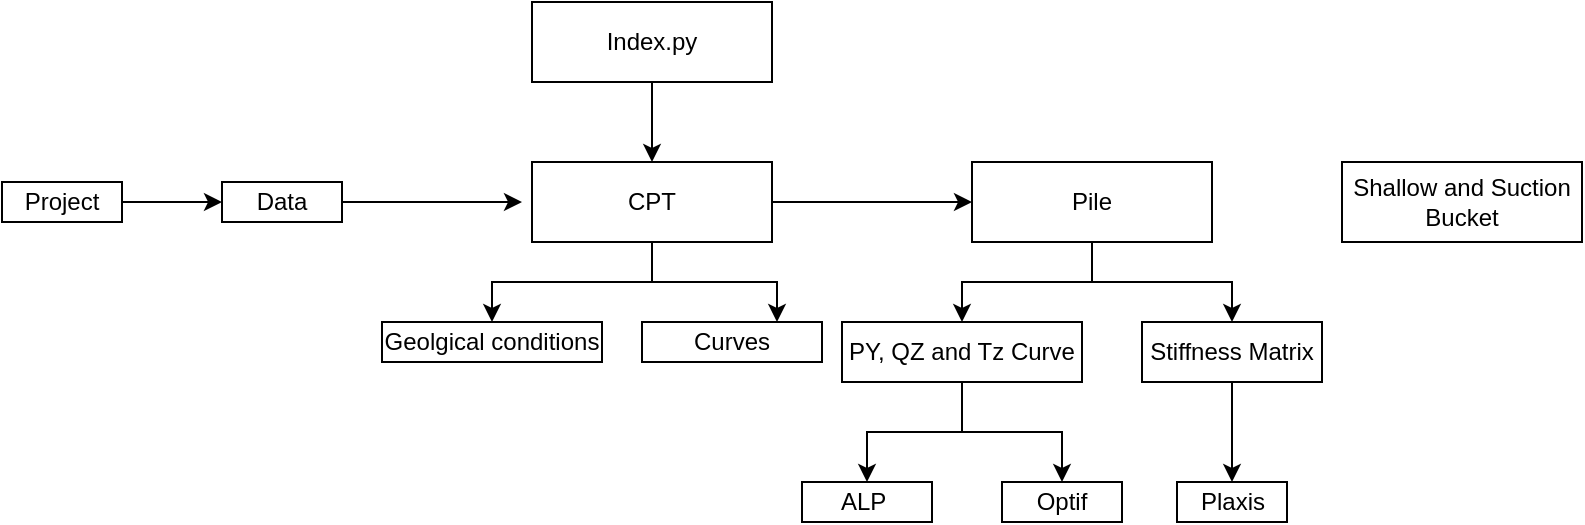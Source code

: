 <mxfile version="22.0.2" type="device">
  <diagram name="Page-1" id="NOQWHIvXbBzFxYPOvTCi">
    <mxGraphModel dx="1079" dy="599" grid="1" gridSize="10" guides="1" tooltips="1" connect="1" arrows="1" fold="1" page="1" pageScale="1" pageWidth="850" pageHeight="1100" math="0" shadow="0">
      <root>
        <mxCell id="0" />
        <mxCell id="1" parent="0" />
        <mxCell id="XQZIdkgk2eyCDBoyoJ03-28" value="" style="edgeStyle=orthogonalEdgeStyle;rounded=0;orthogonalLoop=1;jettySize=auto;html=1;fontFamily=Helvetica;fontSize=12;fontColor=default;" edge="1" parent="1" source="XQZIdkgk2eyCDBoyoJ03-1" target="XQZIdkgk2eyCDBoyoJ03-5">
          <mxGeometry relative="1" as="geometry" />
        </mxCell>
        <mxCell id="XQZIdkgk2eyCDBoyoJ03-1" value="Index.py" style="whiteSpace=wrap;html=1;" vertex="1" parent="1">
          <mxGeometry x="295" y="50" width="120" height="40" as="geometry" />
        </mxCell>
        <mxCell id="XQZIdkgk2eyCDBoyoJ03-19" style="edgeStyle=orthogonalEdgeStyle;rounded=0;orthogonalLoop=1;jettySize=auto;html=1;" edge="1" parent="1" source="XQZIdkgk2eyCDBoyoJ03-2">
          <mxGeometry relative="1" as="geometry">
            <mxPoint x="290" y="150" as="targetPoint" />
          </mxGeometry>
        </mxCell>
        <mxCell id="XQZIdkgk2eyCDBoyoJ03-2" value="Data" style="whiteSpace=wrap;html=1;" vertex="1" parent="1">
          <mxGeometry x="140" y="140" width="60" height="20" as="geometry" />
        </mxCell>
        <mxCell id="XQZIdkgk2eyCDBoyoJ03-31" value="" style="edgeStyle=orthogonalEdgeStyle;rounded=0;orthogonalLoop=1;jettySize=auto;html=1;fontFamily=Helvetica;fontSize=12;fontColor=default;" edge="1" parent="1" source="XQZIdkgk2eyCDBoyoJ03-3" target="XQZIdkgk2eyCDBoyoJ03-2">
          <mxGeometry relative="1" as="geometry" />
        </mxCell>
        <mxCell id="XQZIdkgk2eyCDBoyoJ03-3" value="Project" style="whiteSpace=wrap;html=1;" vertex="1" parent="1">
          <mxGeometry x="30" y="140" width="60" height="20" as="geometry" />
        </mxCell>
        <mxCell id="XQZIdkgk2eyCDBoyoJ03-4" value="Shallow and Suction Bucket" style="whiteSpace=wrap;html=1;" vertex="1" parent="1">
          <mxGeometry x="700" y="130" width="120" height="40" as="geometry" />
        </mxCell>
        <mxCell id="XQZIdkgk2eyCDBoyoJ03-13" style="edgeStyle=orthogonalEdgeStyle;rounded=0;orthogonalLoop=1;jettySize=auto;html=1;entryX=0;entryY=0.5;entryDx=0;entryDy=0;" edge="1" parent="1" source="XQZIdkgk2eyCDBoyoJ03-5" target="XQZIdkgk2eyCDBoyoJ03-6">
          <mxGeometry relative="1" as="geometry" />
        </mxCell>
        <mxCell id="XQZIdkgk2eyCDBoyoJ03-16" value="" style="edgeStyle=orthogonalEdgeStyle;rounded=0;orthogonalLoop=1;jettySize=auto;html=1;" edge="1" parent="1" source="XQZIdkgk2eyCDBoyoJ03-5" target="XQZIdkgk2eyCDBoyoJ03-15">
          <mxGeometry relative="1" as="geometry" />
        </mxCell>
        <mxCell id="XQZIdkgk2eyCDBoyoJ03-18" style="edgeStyle=orthogonalEdgeStyle;rounded=0;orthogonalLoop=1;jettySize=auto;html=1;entryX=0.75;entryY=0;entryDx=0;entryDy=0;" edge="1" parent="1" source="XQZIdkgk2eyCDBoyoJ03-5" target="XQZIdkgk2eyCDBoyoJ03-17">
          <mxGeometry relative="1" as="geometry" />
        </mxCell>
        <mxCell id="XQZIdkgk2eyCDBoyoJ03-5" value="CPT" style="whiteSpace=wrap;html=1;" vertex="1" parent="1">
          <mxGeometry x="295" y="130" width="120" height="40" as="geometry" />
        </mxCell>
        <mxCell id="XQZIdkgk2eyCDBoyoJ03-8" value="" style="edgeStyle=orthogonalEdgeStyle;rounded=0;orthogonalLoop=1;jettySize=auto;html=1;" edge="1" parent="1" source="XQZIdkgk2eyCDBoyoJ03-6" target="XQZIdkgk2eyCDBoyoJ03-7">
          <mxGeometry relative="1" as="geometry" />
        </mxCell>
        <mxCell id="XQZIdkgk2eyCDBoyoJ03-27" style="edgeStyle=orthogonalEdgeStyle;rounded=0;orthogonalLoop=1;jettySize=auto;html=1;fontFamily=Helvetica;fontSize=12;fontColor=default;" edge="1" parent="1" source="XQZIdkgk2eyCDBoyoJ03-6" target="XQZIdkgk2eyCDBoyoJ03-20">
          <mxGeometry relative="1" as="geometry" />
        </mxCell>
        <mxCell id="XQZIdkgk2eyCDBoyoJ03-6" value="Pile" style="whiteSpace=wrap;html=1;" vertex="1" parent="1">
          <mxGeometry x="515" y="130" width="120" height="40" as="geometry" />
        </mxCell>
        <mxCell id="XQZIdkgk2eyCDBoyoJ03-10" value="" style="edgeStyle=orthogonalEdgeStyle;rounded=0;orthogonalLoop=1;jettySize=auto;html=1;" edge="1" parent="1" source="XQZIdkgk2eyCDBoyoJ03-7" target="XQZIdkgk2eyCDBoyoJ03-9">
          <mxGeometry relative="1" as="geometry" />
        </mxCell>
        <mxCell id="XQZIdkgk2eyCDBoyoJ03-12" style="edgeStyle=orthogonalEdgeStyle;rounded=0;orthogonalLoop=1;jettySize=auto;html=1;entryX=0.5;entryY=0;entryDx=0;entryDy=0;" edge="1" parent="1" source="XQZIdkgk2eyCDBoyoJ03-20" target="XQZIdkgk2eyCDBoyoJ03-11">
          <mxGeometry relative="1" as="geometry" />
        </mxCell>
        <mxCell id="XQZIdkgk2eyCDBoyoJ03-25" style="edgeStyle=orthogonalEdgeStyle;rounded=0;orthogonalLoop=1;jettySize=auto;html=1;entryX=0.5;entryY=0;entryDx=0;entryDy=0;fontFamily=Helvetica;fontSize=12;fontColor=default;" edge="1" parent="1" source="XQZIdkgk2eyCDBoyoJ03-7" target="XQZIdkgk2eyCDBoyoJ03-24">
          <mxGeometry relative="1" as="geometry" />
        </mxCell>
        <mxCell id="XQZIdkgk2eyCDBoyoJ03-7" value="PY, QZ and Tz Curve" style="whiteSpace=wrap;html=1;" vertex="1" parent="1">
          <mxGeometry x="450" y="210" width="120" height="30" as="geometry" />
        </mxCell>
        <mxCell id="XQZIdkgk2eyCDBoyoJ03-9" value="ALP&amp;nbsp;" style="whiteSpace=wrap;html=1;" vertex="1" parent="1">
          <mxGeometry x="430" y="290" width="65" height="20" as="geometry" />
        </mxCell>
        <mxCell id="XQZIdkgk2eyCDBoyoJ03-11" value="Plaxis" style="whiteSpace=wrap;html=1;" vertex="1" parent="1">
          <mxGeometry x="617.5" y="290" width="55" height="20" as="geometry" />
        </mxCell>
        <mxCell id="XQZIdkgk2eyCDBoyoJ03-15" value="Geolgical conditions" style="whiteSpace=wrap;html=1;" vertex="1" parent="1">
          <mxGeometry x="220" y="210" width="110" height="20" as="geometry" />
        </mxCell>
        <mxCell id="XQZIdkgk2eyCDBoyoJ03-17" value="Curves" style="whiteSpace=wrap;html=1;" vertex="1" parent="1">
          <mxGeometry x="350" y="210" width="90" height="20" as="geometry" />
        </mxCell>
        <mxCell id="XQZIdkgk2eyCDBoyoJ03-24" value="Optif" style="whiteSpace=wrap;html=1;strokeColor=default;align=center;verticalAlign=middle;fontFamily=Helvetica;fontSize=12;fontColor=default;fillColor=default;" vertex="1" parent="1">
          <mxGeometry x="530" y="290" width="60" height="20" as="geometry" />
        </mxCell>
        <mxCell id="XQZIdkgk2eyCDBoyoJ03-20" value="Stiffness Matrix" style="whiteSpace=wrap;html=1;" vertex="1" parent="1">
          <mxGeometry x="600" y="210" width="90" height="30" as="geometry" />
        </mxCell>
      </root>
    </mxGraphModel>
  </diagram>
</mxfile>
